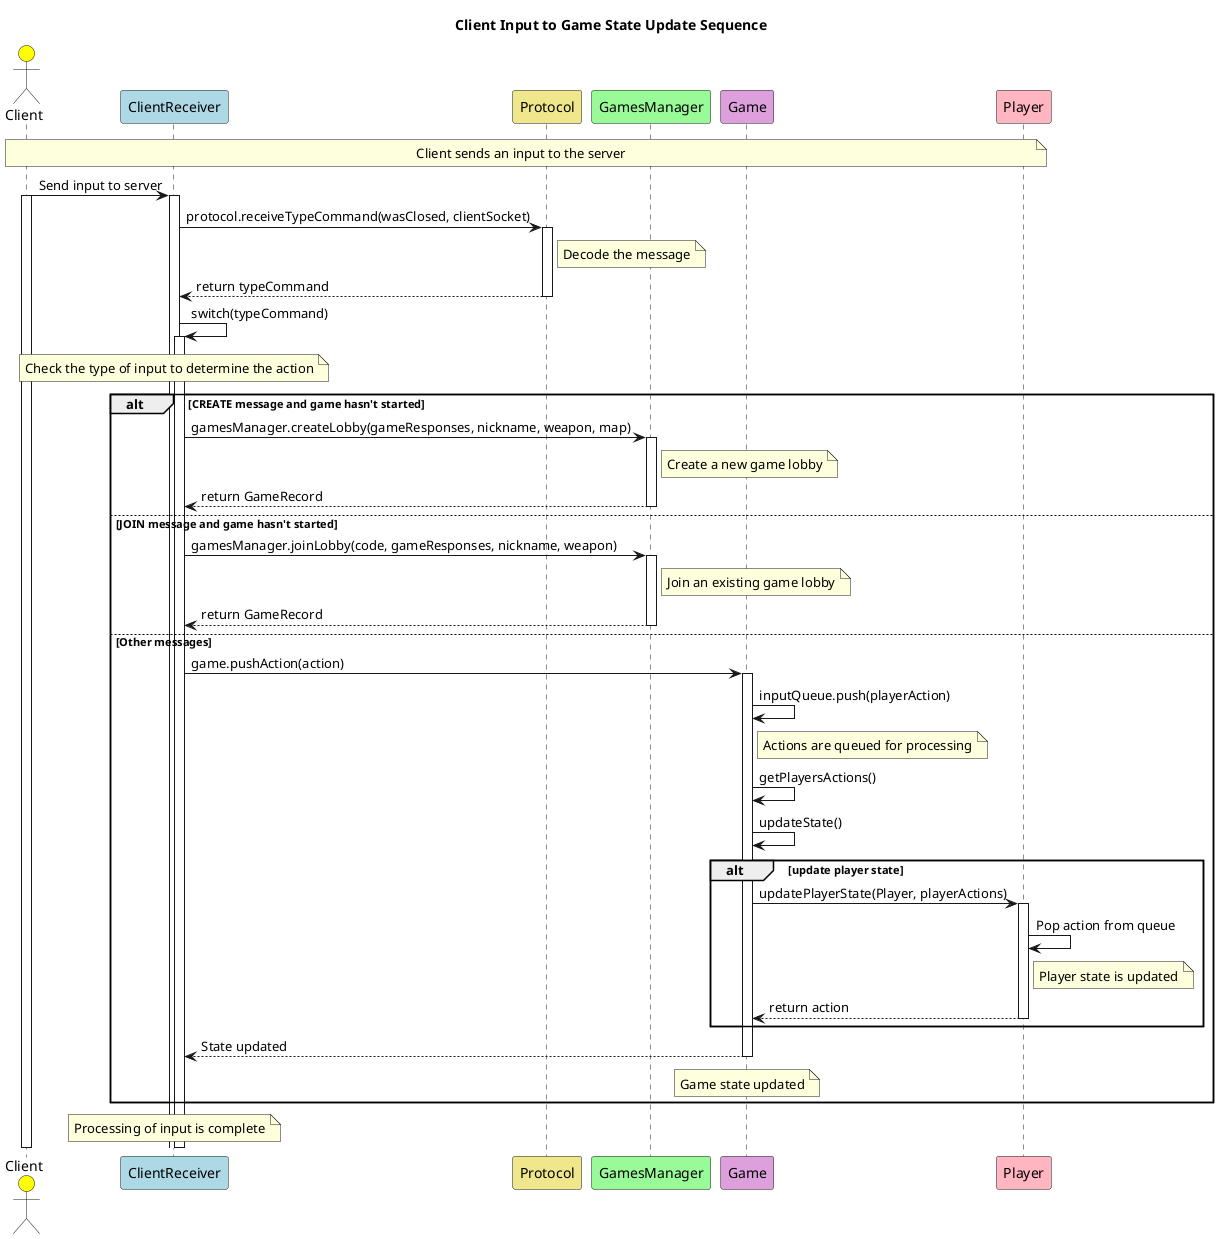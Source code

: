 @startuml
title Client Input to Game State Update Sequence

actor Client as C #yellow
participant ClientReceiver as CR #add8e6
participant Protocol as P #f0e68c
participant GamesManager as GM #98fb98
participant Game as G #dda0dd
participant Player as Pl #ffb6c1

note over C, Pl: Client sends an input to the server
C -> CR : Send input to server
activate C
activate CR

CR -> P : protocol.receiveTypeCommand(wasClosed, clientSocket)
activate P
note right of P: Decode the message
P --> CR : return typeCommand
deactivate P

CR -> CR : switch(typeCommand)
activate CR
note over CR: Check the type of input to determine the action

alt CREATE message and game hasn't started
    CR -> GM : gamesManager.createLobby(gameResponses, nickname, weapon, map)
    activate GM
    note right of GM: Create a new game lobby
    GM --> CR : return GameRecord
    deactivate GM
else JOIN message and game hasn't started
    CR -> GM : gamesManager.joinLobby(code, gameResponses, nickname, weapon)
    activate GM
    note right of GM: Join an existing game lobby
    GM --> CR : return GameRecord
    deactivate GM
else Other messages
    CR -> G : game.pushAction(action)
    activate G
    G -> G : inputQueue.push(playerAction)
    note right of G: Actions are queued for processing
    G -> G : getPlayersActions()
    G -> G : updateState()

    alt update player state
        G -> Pl : updatePlayerState(Player, playerActions)
        activate Pl
        Pl -> Pl : Pop action from queue
        note right of Pl: Player state is updated
        Pl --> G : return action
        deactivate Pl
    end
    G --> CR : State updated
    note over G: Game state updated
    deactivate G
end

note over CR: Processing of input is complete
deactivate CR
deactivate C
@enduml
